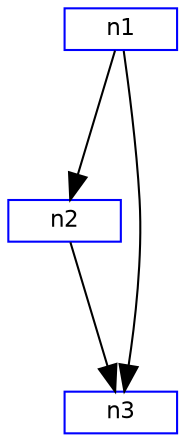 digraph G {

/* =========================================================================
 * Layout information
 * ====================================================================== */

compound = true;
// rankdir = LR;

fontname = "Helvetica";
fontsize = 11;
ranksep = "1.0 equally"

node [  shape    = box,
        color    = "blue",
        fontname = "Helvetica",
        fontsize = 11,
        height   = 0.25 ];

edge [  arrowsize = 1.25,
        fontname = "Helvetica",
        fontsize = 9 ];

n1 -> n2;
n1 -> n3;
n2 -> n3;
}
